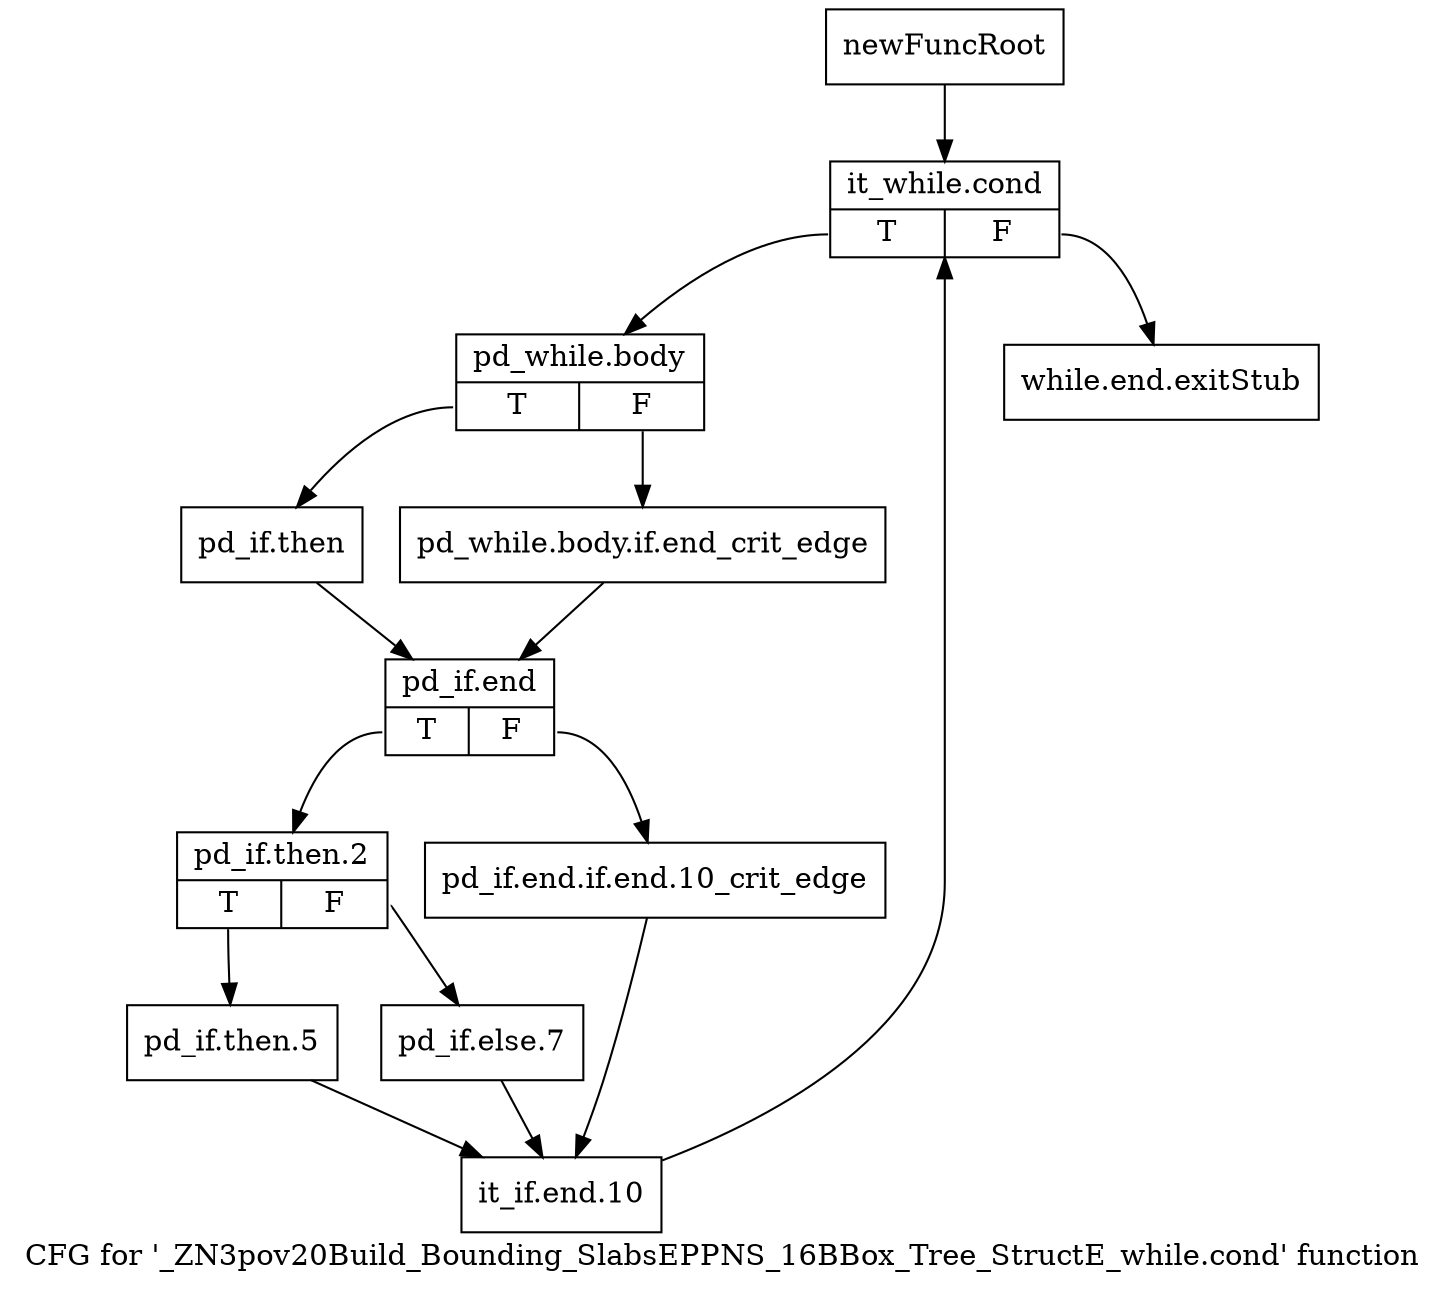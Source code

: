 digraph "CFG for '_ZN3pov20Build_Bounding_SlabsEPPNS_16BBox_Tree_StructE_while.cond' function" {
	label="CFG for '_ZN3pov20Build_Bounding_SlabsEPPNS_16BBox_Tree_StructE_while.cond' function";

	Node0x22d2e40 [shape=record,label="{newFuncRoot}"];
	Node0x22d2e40 -> Node0x22d2ee0;
	Node0x22d2e90 [shape=record,label="{while.end.exitStub}"];
	Node0x22d2ee0 [shape=record,label="{it_while.cond|{<s0>T|<s1>F}}"];
	Node0x22d2ee0:s0 -> Node0x22d2f30;
	Node0x22d2ee0:s1 -> Node0x22d2e90;
	Node0x22d2f30 [shape=record,label="{pd_while.body|{<s0>T|<s1>F}}"];
	Node0x22d2f30:s0 -> Node0x22d2fd0;
	Node0x22d2f30:s1 -> Node0x22d2f80;
	Node0x22d2f80 [shape=record,label="{pd_while.body.if.end_crit_edge}"];
	Node0x22d2f80 -> Node0x22d3020;
	Node0x22d2fd0 [shape=record,label="{pd_if.then}"];
	Node0x22d2fd0 -> Node0x22d3020;
	Node0x22d3020 [shape=record,label="{pd_if.end|{<s0>T|<s1>F}}"];
	Node0x22d3020:s0 -> Node0x22d30c0;
	Node0x22d3020:s1 -> Node0x22d3070;
	Node0x22d3070 [shape=record,label="{pd_if.end.if.end.10_crit_edge}"];
	Node0x22d3070 -> Node0x22d31b0;
	Node0x22d30c0 [shape=record,label="{pd_if.then.2|{<s0>T|<s1>F}}"];
	Node0x22d30c0:s0 -> Node0x22d3160;
	Node0x22d30c0:s1 -> Node0x22d3110;
	Node0x22d3110 [shape=record,label="{pd_if.else.7}"];
	Node0x22d3110 -> Node0x22d31b0;
	Node0x22d3160 [shape=record,label="{pd_if.then.5}"];
	Node0x22d3160 -> Node0x22d31b0;
	Node0x22d31b0 [shape=record,label="{it_if.end.10}"];
	Node0x22d31b0 -> Node0x22d2ee0;
}
